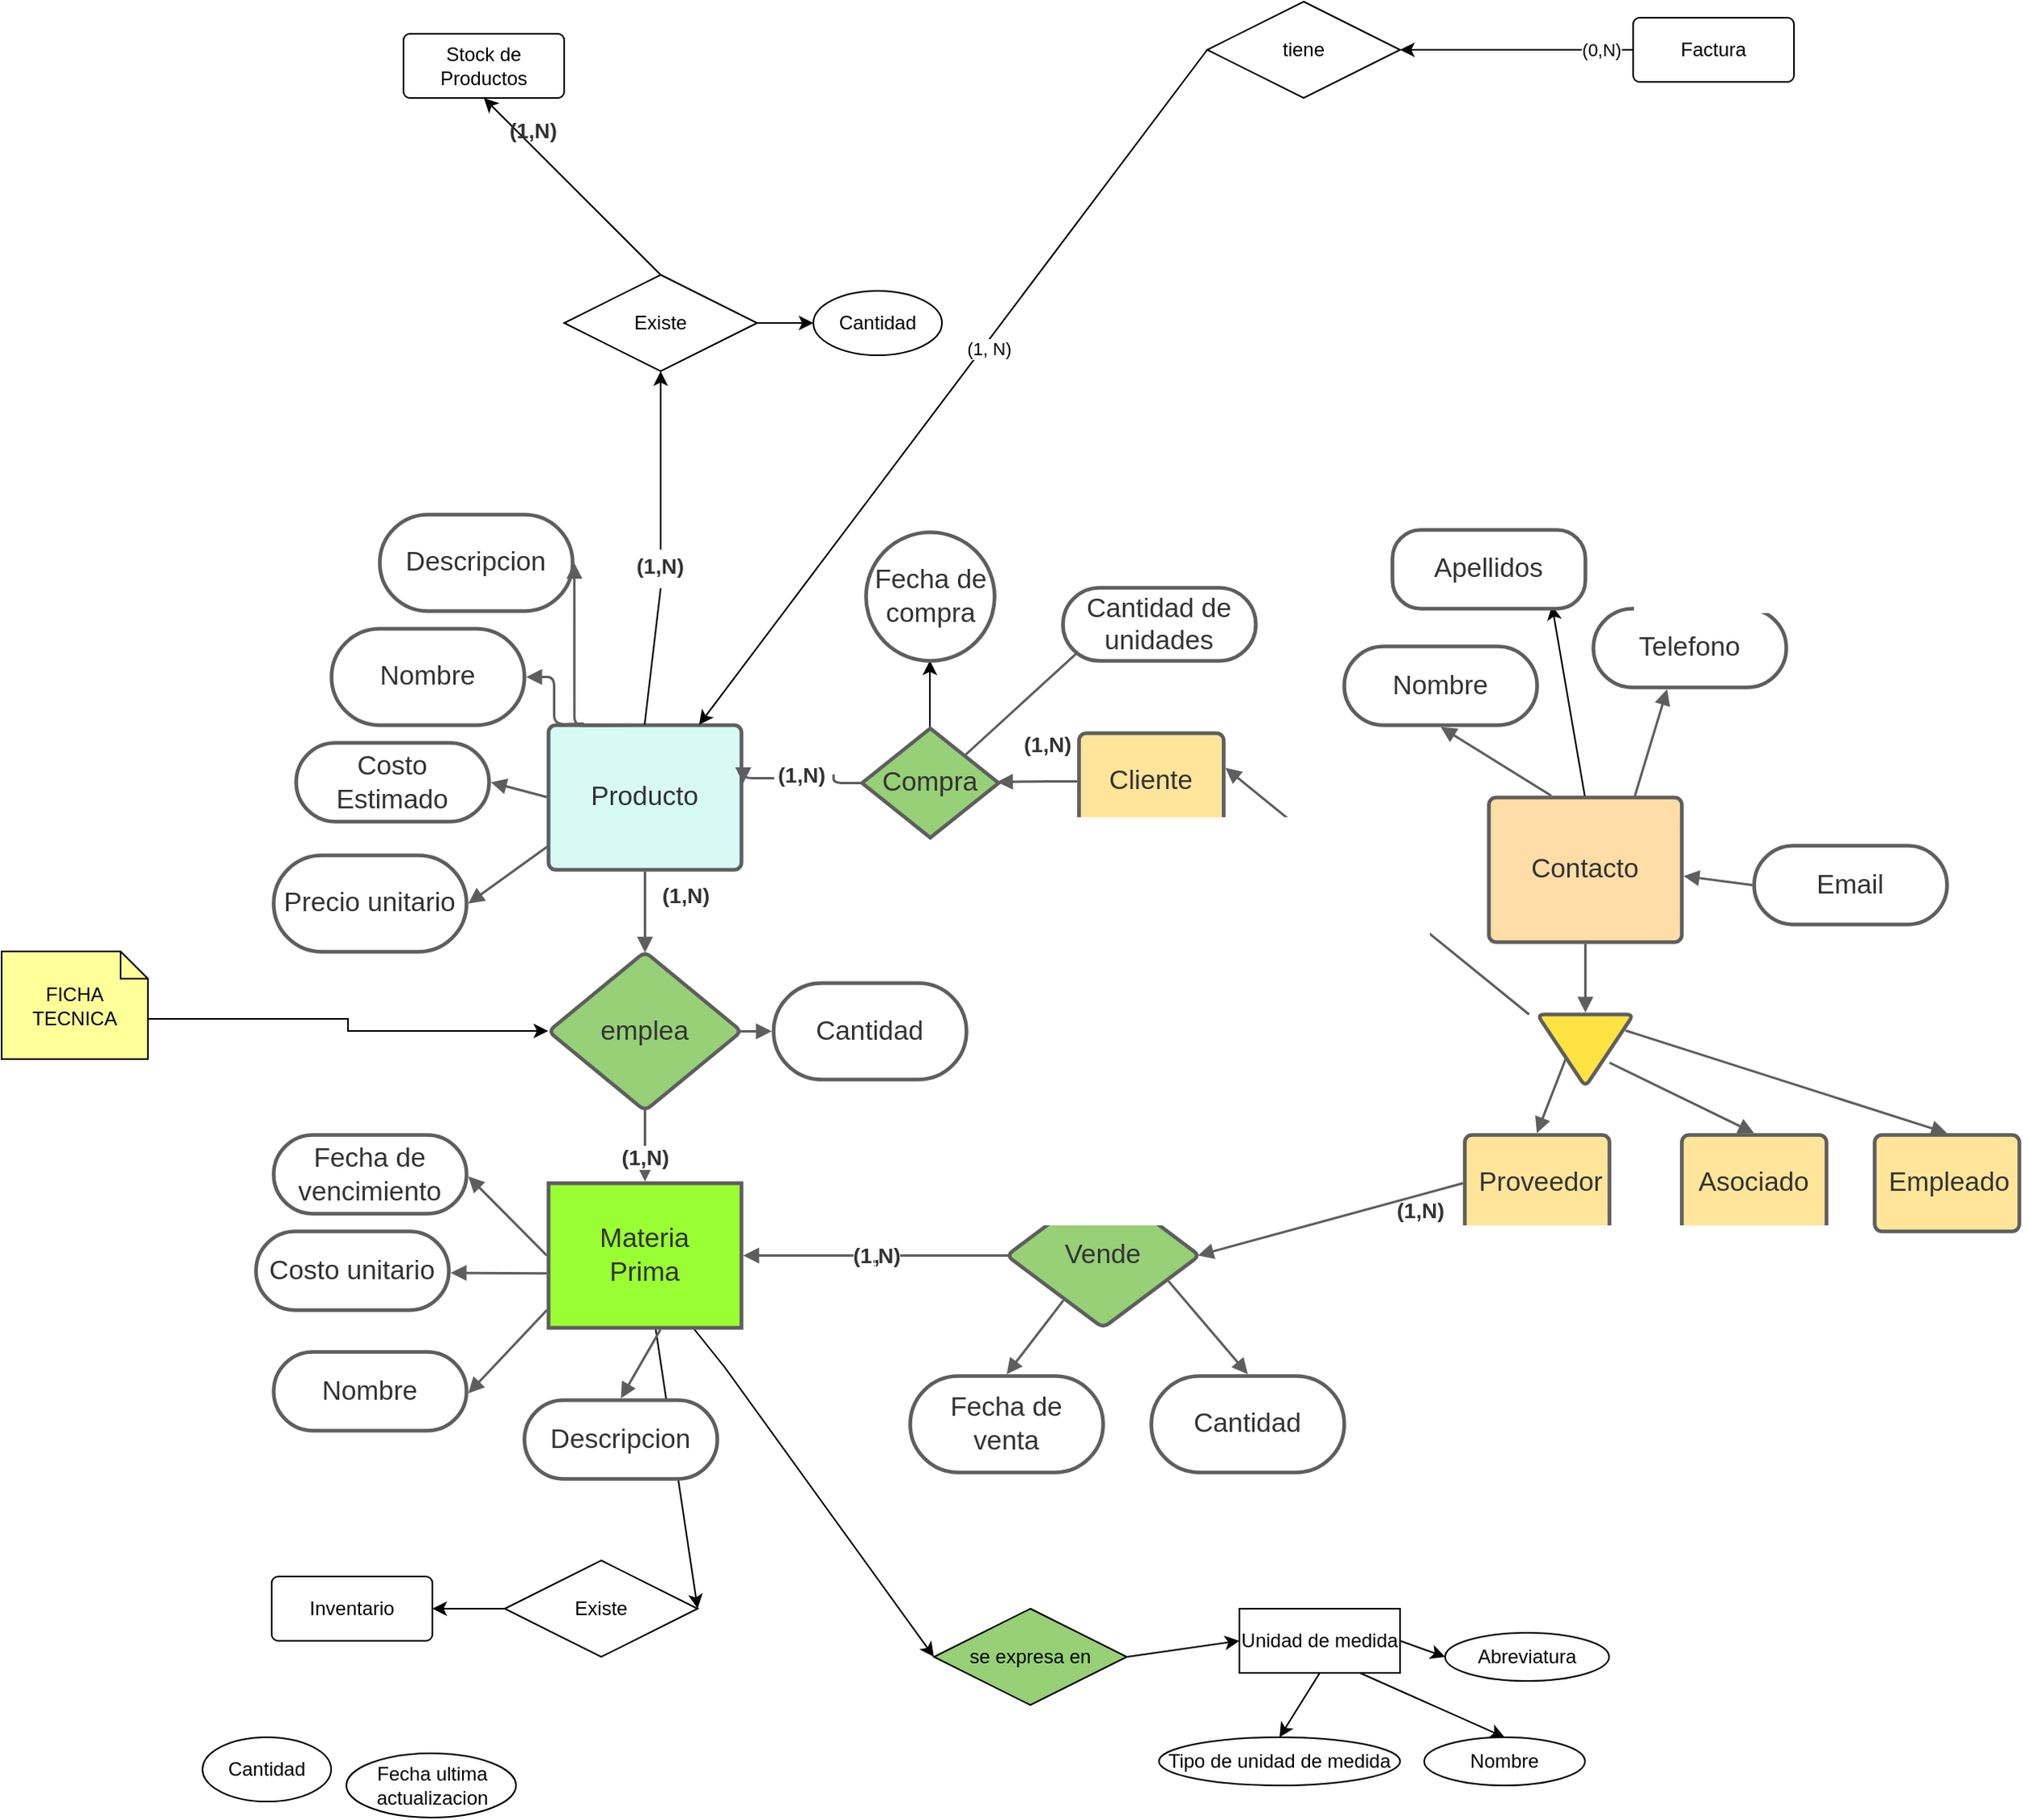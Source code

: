 <mxfile version="21.0.2" type="github">
  <diagram id="R2lEEEUBdFMjLlhIrx00" name="Page-1">
    <mxGraphModel dx="2357" dy="1470" grid="1" gridSize="10" guides="1" tooltips="1" connect="1" arrows="1" fold="1" page="1" pageScale="1" pageWidth="1100" pageHeight="850" math="0" shadow="0" extFonts="Permanent Marker^https://fonts.googleapis.com/css?family=Permanent+Marker">
      <root>
        <mxCell id="0" />
        <mxCell id="1" parent="0" />
        <mxCell id="VJYQ7l6bIlp6_AClW4kz-94" style="rounded=0;orthogonalLoop=1;jettySize=auto;html=1;exitX=0.5;exitY=0;exitDx=0;exitDy=0;entryX=0.5;entryY=1;entryDx=0;entryDy=0;startArrow=none;" edge="1" parent="1" source="VJYQ7l6bIlp6_AClW4kz-99" target="VJYQ7l6bIlp6_AClW4kz-91">
          <mxGeometry relative="1" as="geometry" />
        </mxCell>
        <mxCell id="VJYQ7l6bIlp6_AClW4kz-1" value="Producto" style="html=1;overflow=block;blockSpacing=1;whiteSpace=wrap;fontSize=16.7;fontColor=#333333;align=center;spacing=9;strokeColor=#5e5e5e;strokeOpacity=100;fillOpacity=100;rounded=1;absoluteArcSize=1;arcSize=9;fillColor=#d7faf5;strokeWidth=2.3;lucidId=KLwDtOnSgAX6;" vertex="1" parent="1">
          <mxGeometry x="240" y="150" width="120" height="90" as="geometry" />
        </mxCell>
        <mxCell id="VJYQ7l6bIlp6_AClW4kz-109" style="rounded=0;orthogonalLoop=1;jettySize=auto;html=1;entryX=1;entryY=0.5;entryDx=0;entryDy=0;" edge="1" parent="1" source="VJYQ7l6bIlp6_AClW4kz-2" target="VJYQ7l6bIlp6_AClW4kz-107">
          <mxGeometry relative="1" as="geometry" />
        </mxCell>
        <mxCell id="VJYQ7l6bIlp6_AClW4kz-116" style="rounded=0;orthogonalLoop=1;jettySize=auto;html=1;exitX=0.75;exitY=1;exitDx=0;exitDy=0;entryX=0;entryY=0.5;entryDx=0;entryDy=0;" edge="1" parent="1" source="VJYQ7l6bIlp6_AClW4kz-2" target="VJYQ7l6bIlp6_AClW4kz-114">
          <mxGeometry relative="1" as="geometry">
            <Array as="points">
              <mxPoint x="350" y="550" />
            </Array>
          </mxGeometry>
        </mxCell>
        <mxCell id="VJYQ7l6bIlp6_AClW4kz-2" value="Materia Prima" style="html=1;overflow=block;blockSpacing=1;whiteSpace=wrap;fontSize=16.7;fontColor=#333333;align=center;spacing=9;strokeColor=#5e5e5e;strokeOpacity=100;fillOpacity=100;rounded=1;absoluteArcSize=1;arcSize=0;fillColor=#99FF33;strokeWidth=2.3;lucidId=VLwDg9uvOJUn;" vertex="1" parent="1">
          <mxGeometry x="240" y="435" width="120" height="90" as="geometry" />
        </mxCell>
        <mxCell id="VJYQ7l6bIlp6_AClW4kz-3" value="" style="group;dropTarget=0;pointerEvents=0;" vertex="1" parent="1">
          <mxGeometry x="105" y="90" width="157.327" height="60" as="geometry" />
        </mxCell>
        <mxCell id="VJYQ7l6bIlp6_AClW4kz-4" value="Nombre" style="html=1;overflow=block;blockSpacing=1;whiteSpace=wrap;rounded=1;arcSize=50;fontSize=16.7;fontColor=#333333;align=center;spacing=3.8;strokeColor=#5e5e5e;strokeOpacity=100;strokeWidth=2.3;lucidId=KMwDKUQGvcqA;" vertex="1" parent="VJYQ7l6bIlp6_AClW4kz-3">
          <mxGeometry width="120" height="60" as="geometry" />
        </mxCell>
        <mxCell id="VJYQ7l6bIlp6_AClW4kz-5" value="" style="html=1;jettySize=18;whiteSpace=wrap;fontSize=13;strokeColor=#5E5E5E;strokeWidth=1.5;rounded=1;arcSize=12;edgeStyle=orthogonalEdgeStyle;startArrow=none;endArrow=block;endFill=1;entryX=1.009;entryY=0.5;entryPerimeter=0;lucidId=zMwDSZ9vwzby;" edge="1" parent="VJYQ7l6bIlp6_AClW4kz-3" target="VJYQ7l6bIlp6_AClW4kz-4">
          <mxGeometry width="100" height="100" relative="1" as="geometry">
            <Array as="points" />
            <mxPoint x="157" y="59" as="sourcePoint" />
          </mxGeometry>
        </mxCell>
        <mxCell id="VJYQ7l6bIlp6_AClW4kz-6" value="" style="group;dropTarget=0;pointerEvents=0;" vertex="1" parent="1">
          <mxGeometry x="83" y="161" width="157" height="49" as="geometry" />
        </mxCell>
        <mxCell id="VJYQ7l6bIlp6_AClW4kz-7" value="Costo Estimado" style="html=1;overflow=block;blockSpacing=1;whiteSpace=wrap;rounded=1;arcSize=50;fontSize=16.7;fontColor=#333333;align=center;spacing=3.8;strokeColor=#5e5e5e;strokeOpacity=100;strokeWidth=2.3;lucidId=3MwDRqDe907H;" vertex="1" parent="VJYQ7l6bIlp6_AClW4kz-6">
          <mxGeometry width="120" height="49" as="geometry" />
        </mxCell>
        <mxCell id="VJYQ7l6bIlp6_AClW4kz-8" value="" style="html=1;jettySize=18;whiteSpace=wrap;fontSize=13;strokeColor=#5E5E5E;strokeWidth=1.5;rounded=1;arcSize=12;startArrow=none;endArrow=block;endFill=1;entryX=1.009;entryY=0.5;entryPerimeter=0;lucidId=3MwDbb98QAOm;" edge="1" parent="VJYQ7l6bIlp6_AClW4kz-6" target="VJYQ7l6bIlp6_AClW4kz-7">
          <mxGeometry width="100" height="100" relative="1" as="geometry">
            <mxPoint x="157" y="34" as="sourcePoint" />
          </mxGeometry>
        </mxCell>
        <mxCell id="VJYQ7l6bIlp6_AClW4kz-9" value="" style="group;dropTarget=0;pointerEvents=0;" vertex="1" parent="1">
          <mxGeometry x="69" y="225" width="171" height="66" as="geometry" />
        </mxCell>
        <mxCell id="VJYQ7l6bIlp6_AClW4kz-10" value="Precio unitario" style="html=1;overflow=block;blockSpacing=1;whiteSpace=wrap;rounded=1;arcSize=50;fontSize=16.7;fontColor=#333333;align=center;spacing=3.8;strokeColor=#5e5e5e;strokeOpacity=100;strokeWidth=2.3;lucidId=eOwD7g_6funw;" vertex="1" parent="VJYQ7l6bIlp6_AClW4kz-9">
          <mxGeometry y="6" width="120" height="60" as="geometry" />
        </mxCell>
        <mxCell id="VJYQ7l6bIlp6_AClW4kz-11" value="" style="html=1;jettySize=18;whiteSpace=wrap;fontSize=13;strokeColor=#5E5E5E;strokeWidth=1.5;rounded=1;arcSize=12;startArrow=none;endArrow=block;endFill=1;entryX=1.009;entryY=0.5;entryPerimeter=0;lucidId=eOwDshfW9BS5;" edge="1" parent="VJYQ7l6bIlp6_AClW4kz-9" target="VJYQ7l6bIlp6_AClW4kz-10">
          <mxGeometry width="100" height="100" relative="1" as="geometry">
            <mxPoint x="171" as="sourcePoint" />
          </mxGeometry>
        </mxCell>
        <mxCell id="VJYQ7l6bIlp6_AClW4kz-12" value="" style="group;dropTarget=0;pointerEvents=0;rotation=90;" vertex="1" parent="1">
          <mxGeometry x="135" y="19" width="165" height="131" as="geometry" />
        </mxCell>
        <mxCell id="VJYQ7l6bIlp6_AClW4kz-13" value="Descripcion" style="html=1;overflow=block;blockSpacing=1;whiteSpace=wrap;rounded=1;arcSize=50;fontSize=16.7;fontColor=#333333;align=center;spacing=3.8;strokeColor=#5e5e5e;strokeOpacity=100;strokeWidth=2.3;lucidId=yOwDxDuyWgWy;" vertex="1" parent="VJYQ7l6bIlp6_AClW4kz-12">
          <mxGeometry width="120" height="60" as="geometry" />
        </mxCell>
        <mxCell id="VJYQ7l6bIlp6_AClW4kz-14" value="" style="html=1;jettySize=18;whiteSpace=wrap;fontSize=13;strokeColor=#5E5E5E;strokeWidth=1.5;rounded=1;arcSize=12;edgeStyle=orthogonalEdgeStyle;startArrow=none;endArrow=block;endFill=1;entryX=1.009;entryY=0.5;entryPerimeter=0;lucidId=yOwDYV_T9EpC;" edge="1" parent="VJYQ7l6bIlp6_AClW4kz-12" target="VJYQ7l6bIlp6_AClW4kz-13">
          <mxGeometry width="100" height="100" relative="1" as="geometry">
            <Array as="points" />
            <mxPoint x="165" y="131" as="sourcePoint" />
          </mxGeometry>
        </mxCell>
        <mxCell id="VJYQ7l6bIlp6_AClW4kz-15" value="emplea" style="html=1;overflow=block;blockSpacing=1;whiteSpace=wrap;rhombus;fontSize=16.7;fontColor=#333333;align=center;spacing=3.8;strokeColor=#5e5e5e;strokeOpacity=100;rounded=1;absoluteArcSize=1;arcSize=9;strokeWidth=2.3;lucidId=LRwDPxYebj_C;fillColor=#97D077;" vertex="1" parent="1">
          <mxGeometry x="240" y="291" width="120" height="99" as="geometry" />
        </mxCell>
        <mxCell id="VJYQ7l6bIlp6_AClW4kz-16" value="" style="html=1;jettySize=18;whiteSpace=wrap;fontSize=13.3;fontColor=#333333;fontStyle=1;align=center;strokeColor=#5E5E5E;strokeWidth=1.5;rounded=1;arcSize=12;edgeStyle=orthogonalEdgeStyle;startArrow=none;endArrow=block;endFill=1;exitX=0.5;exitY=0.995;exitPerimeter=0;entryX=0.5;entryY=-0.012;entryPerimeter=0;lucidId=dSwDASUjyrIz;" edge="1" parent="1" source="VJYQ7l6bIlp6_AClW4kz-15" target="VJYQ7l6bIlp6_AClW4kz-2">
          <mxGeometry width="100" height="100" relative="1" as="geometry">
            <Array as="points" />
          </mxGeometry>
        </mxCell>
        <mxCell id="VJYQ7l6bIlp6_AClW4kz-17" value="(1,N)" style="text;html=1;resizable=0;labelBackgroundColor=default;align=center;verticalAlign=middle;fontStyle=1;fontColor=#333333;fontSize=13.3;" vertex="1" parent="VJYQ7l6bIlp6_AClW4kz-16">
          <mxGeometry x="0.298" relative="1" as="geometry">
            <mxPoint as="offset" />
          </mxGeometry>
        </mxCell>
        <mxCell id="VJYQ7l6bIlp6_AClW4kz-18" value="Fecha de vencimiento" style="html=1;overflow=block;blockSpacing=1;whiteSpace=wrap;rounded=1;arcSize=50;fontSize=16.7;fontColor=#333333;align=center;spacing=3.8;strokeColor=#5e5e5e;strokeOpacity=100;strokeWidth=2.3;lucidId=dUwDSapdoweZ;" vertex="1" parent="1">
          <mxGeometry x="69" y="405" width="120" height="49" as="geometry" />
        </mxCell>
        <mxCell id="VJYQ7l6bIlp6_AClW4kz-19" value="" style="html=1;jettySize=18;whiteSpace=wrap;fontSize=13;strokeColor=#5E5E5E;strokeWidth=1.5;rounded=1;arcSize=12;startArrow=none;endArrow=block;endFill=1;exitX=-0.009;exitY=0.5;exitPerimeter=0;entryX=1.009;entryY=0.526;entryPerimeter=0;lucidId=XUwDsqX9~37r;" edge="1" parent="1" source="VJYQ7l6bIlp6_AClW4kz-2" target="VJYQ7l6bIlp6_AClW4kz-18">
          <mxGeometry width="100" height="100" relative="1" as="geometry" />
        </mxCell>
        <mxCell id="VJYQ7l6bIlp6_AClW4kz-20" value="Costo unitario" style="html=1;overflow=block;blockSpacing=1;whiteSpace=wrap;rounded=1;arcSize=50;fontSize=16.7;fontColor=#333333;align=center;spacing=3.8;strokeColor=#5e5e5e;strokeOpacity=100;strokeWidth=2.3;lucidId=KVwDhl1-nUob;" vertex="1" parent="1">
          <mxGeometry x="58" y="465" width="120" height="49" as="geometry" />
        </mxCell>
        <mxCell id="VJYQ7l6bIlp6_AClW4kz-21" value="" style="html=1;jettySize=18;whiteSpace=wrap;fontSize=13;strokeColor=#5E5E5E;strokeWidth=1.5;rounded=1;arcSize=12;startArrow=none;endArrow=block;endFill=1;exitX=-0.009;exitY=0.623;exitPerimeter=0;entryX=1.009;entryY=0.526;entryPerimeter=0;lucidId=KVwD.QYi-.-v;" edge="1" parent="1" source="VJYQ7l6bIlp6_AClW4kz-2" target="VJYQ7l6bIlp6_AClW4kz-20">
          <mxGeometry width="100" height="100" relative="1" as="geometry" />
        </mxCell>
        <mxCell id="VJYQ7l6bIlp6_AClW4kz-22" value="Nombre" style="html=1;overflow=block;blockSpacing=1;whiteSpace=wrap;rounded=1;arcSize=50;fontSize=16.7;fontColor=#333333;align=center;spacing=3.8;strokeColor=#5e5e5e;strokeOpacity=100;strokeWidth=2.3;lucidId=jWwDjslbQFqS;" vertex="1" parent="1">
          <mxGeometry x="69" y="540" width="120" height="49" as="geometry" />
        </mxCell>
        <mxCell id="VJYQ7l6bIlp6_AClW4kz-23" value="" style="html=1;jettySize=18;whiteSpace=wrap;fontSize=13;strokeColor=#5E5E5E;strokeWidth=1.5;rounded=1;arcSize=12;startArrow=none;endArrow=block;endFill=1;exitX=-0.009;exitY=0.878;exitPerimeter=0;entryX=1.009;entryY=0.526;entryPerimeter=0;lucidId=jWwDZvmDQJif;" edge="1" parent="1" source="VJYQ7l6bIlp6_AClW4kz-2" target="VJYQ7l6bIlp6_AClW4kz-22">
          <mxGeometry width="100" height="100" relative="1" as="geometry" />
        </mxCell>
        <mxCell id="VJYQ7l6bIlp6_AClW4kz-24" value="" style="html=1;jettySize=18;whiteSpace=wrap;fontSize=13;strokeColor=#5E5E5E;strokeWidth=1.5;rounded=1;arcSize=12;edgeStyle=orthogonalEdgeStyle;startArrow=none;endArrow=block;endFill=1;exitX=0.992;exitY=0.5;exitPerimeter=0;entryX=-0.009;entryY=0.5;entryPerimeter=0;lucidId=YWwDB2~~Vs6w;" edge="1" parent="1" source="VJYQ7l6bIlp6_AClW4kz-15" target="VJYQ7l6bIlp6_AClW4kz-25">
          <mxGeometry width="100" height="100" relative="1" as="geometry">
            <Array as="points" />
          </mxGeometry>
        </mxCell>
        <mxCell id="VJYQ7l6bIlp6_AClW4kz-25" value="Cantidad" style="html=1;overflow=block;blockSpacing=1;whiteSpace=wrap;rounded=1;arcSize=50;fontSize=16.7;fontColor=#333333;align=center;spacing=3.8;strokeColor=#5e5e5e;strokeOpacity=100;strokeWidth=2.3;lucidId=2WwDnE8kvWk5;" vertex="1" parent="1">
          <mxGeometry x="380" y="310.5" width="120" height="60" as="geometry" />
        </mxCell>
        <mxCell id="VJYQ7l6bIlp6_AClW4kz-26" value="Descripcion" style="html=1;overflow=block;blockSpacing=1;whiteSpace=wrap;rounded=1;arcSize=50;fontSize=16.7;fontColor=#333333;align=center;spacing=3.8;strokeColor=#5e5e5e;strokeOpacity=100;strokeWidth=2.3;lucidId=oYwD0MjOj~cm;" vertex="1" parent="1">
          <mxGeometry x="225" y="570" width="120" height="49" as="geometry" />
        </mxCell>
        <mxCell id="VJYQ7l6bIlp6_AClW4kz-27" value="" style="html=1;jettySize=18;whiteSpace=wrap;fontSize=13;strokeColor=#5E5E5E;strokeWidth=1.5;rounded=1;arcSize=12;startArrow=none;endArrow=block;endFill=1;exitX=0.58;exitY=1.012;exitPerimeter=0;entryX=0.5;entryY=-0.023;entryPerimeter=0;lucidId=KYwDRt~N3c-D;" edge="1" parent="1" source="VJYQ7l6bIlp6_AClW4kz-2" target="VJYQ7l6bIlp6_AClW4kz-26">
          <mxGeometry width="100" height="100" relative="1" as="geometry" />
        </mxCell>
        <mxCell id="VJYQ7l6bIlp6_AClW4kz-86" style="rounded=0;orthogonalLoop=1;jettySize=auto;html=1;exitX=0.5;exitY=0;exitDx=0;exitDy=0;entryX=0.829;entryY=0.964;entryDx=0;entryDy=0;entryPerimeter=0;" edge="1" parent="1" source="VJYQ7l6bIlp6_AClW4kz-28" target="VJYQ7l6bIlp6_AClW4kz-83">
          <mxGeometry relative="1" as="geometry" />
        </mxCell>
        <mxCell id="VJYQ7l6bIlp6_AClW4kz-28" value="Contacto" style="html=1;overflow=block;blockSpacing=1;whiteSpace=wrap;fontSize=16.7;fontColor=#333333;align=center;spacing=9;strokeColor=#5e5e5e;strokeOpacity=100;fillOpacity=100;rounded=1;absoluteArcSize=1;arcSize=9;fillColor=#ffdda6;strokeWidth=2.3;lucidId=eZwD1Fcqy7hW;" vertex="1" parent="1">
          <mxGeometry x="825" y="195" width="120" height="90" as="geometry" />
        </mxCell>
        <mxCell id="VJYQ7l6bIlp6_AClW4kz-29" value="Nombre" style="html=1;overflow=block;blockSpacing=1;whiteSpace=wrap;rounded=1;arcSize=50;fontSize=16.7;fontColor=#333333;align=center;spacing=3.8;strokeColor=#5e5e5e;strokeOpacity=100;strokeWidth=2.3;lucidId=pZwDj3m7MNjj;" vertex="1" parent="1">
          <mxGeometry x="735" y="101" width="120" height="49" as="geometry" />
        </mxCell>
        <mxCell id="VJYQ7l6bIlp6_AClW4kz-30" value="" style="html=1;jettySize=18;whiteSpace=wrap;fontSize=13;strokeColor=#5E5E5E;strokeWidth=1.5;rounded=1;arcSize=12;startArrow=none;endArrow=block;endFill=1;exitX=0.323;exitY=-0.012;exitPerimeter=0;entryX=0.5;entryY=1.023;entryPerimeter=0;lucidId=.ZwDZSIjfwdw;" edge="1" parent="1" source="VJYQ7l6bIlp6_AClW4kz-28" target="VJYQ7l6bIlp6_AClW4kz-29">
          <mxGeometry width="100" height="100" relative="1" as="geometry" />
        </mxCell>
        <mxCell id="VJYQ7l6bIlp6_AClW4kz-31" value="Telefono" style="html=1;overflow=block;blockSpacing=1;whiteSpace=wrap;rounded=1;arcSize=50;fontSize=16.7;fontColor=#333333;align=center;spacing=3.8;strokeColor=#5e5e5e;strokeOpacity=100;strokeWidth=2.3;lucidId=a0wDghc.4jdM;" vertex="1" parent="1">
          <mxGeometry x="890" y="77.5" width="120" height="49" as="geometry" />
        </mxCell>
        <mxCell id="VJYQ7l6bIlp6_AClW4kz-32" value="" style="html=1;jettySize=18;whiteSpace=wrap;fontSize=13;strokeColor=#5E5E5E;strokeWidth=1.5;rounded=1;arcSize=12;startArrow=none;endArrow=block;endFill=1;exitX=0.757;exitY=-0.012;exitPerimeter=0;entryX=0.382;entryY=1.023;entryPerimeter=0;lucidId=L0wD3GQRsdk6;" edge="1" parent="1" source="VJYQ7l6bIlp6_AClW4kz-28" target="VJYQ7l6bIlp6_AClW4kz-31">
          <mxGeometry width="100" height="100" relative="1" as="geometry" />
        </mxCell>
        <mxCell id="VJYQ7l6bIlp6_AClW4kz-35" value="Email" style="html=1;overflow=block;blockSpacing=1;whiteSpace=wrap;rounded=1;arcSize=50;fontSize=16.7;fontColor=#333333;align=center;spacing=3.8;strokeColor=#5e5e5e;strokeOpacity=100;strokeWidth=2.3;lucidId=41wDxBdWbaV1;" vertex="1" parent="1">
          <mxGeometry x="990" y="225" width="120" height="49" as="geometry" />
        </mxCell>
        <mxCell id="VJYQ7l6bIlp6_AClW4kz-36" value="" style="html=1;jettySize=18;whiteSpace=wrap;fontSize=13;strokeColor=#5E5E5E;strokeWidth=1.5;rounded=1;arcSize=12;startArrow=none;endArrow=block;endFill=1;exitX=-0.009;exitY=0.5;exitPerimeter=0;entryX=1.009;entryY=0.543;entryPerimeter=0;lucidId=a2wDEu.5lSuR;" edge="1" parent="1" source="VJYQ7l6bIlp6_AClW4kz-35" target="VJYQ7l6bIlp6_AClW4kz-28">
          <mxGeometry width="100" height="100" relative="1" as="geometry" />
        </mxCell>
        <mxCell id="VJYQ7l6bIlp6_AClW4kz-37" value="" style="html=1;overflow=block;blockSpacing=1;whiteSpace=wrap;triangle;direction=south;anchorPointDirection=0;fontSize=13;align=center;spacing=3.8;strokeColor=#5e5e5e;strokeOpacity=100;fillOpacity=100;rounded=1;absoluteArcSize=1;arcSize=9;fillColor=#ffe342;strokeWidth=2.3;lucidId=-4wDgK8_YJl.;" vertex="1" parent="1">
          <mxGeometry x="855" y="330" width="60" height="45" as="geometry" />
        </mxCell>
        <mxCell id="VJYQ7l6bIlp6_AClW4kz-38" value="" style="html=1;jettySize=18;whiteSpace=wrap;fontSize=13;strokeColor=#5E5E5E;strokeWidth=1.5;rounded=1;arcSize=12;edgeStyle=orthogonalEdgeStyle;startArrow=none;endArrow=block;endFill=1;exitX=0.5;exitY=1.012;exitPerimeter=0;entryX=0.5;entryY=-0.025;entryPerimeter=0;lucidId=.4wDA5Fv.73a;" edge="1" parent="1" source="VJYQ7l6bIlp6_AClW4kz-28" target="VJYQ7l6bIlp6_AClW4kz-37">
          <mxGeometry width="100" height="100" relative="1" as="geometry">
            <Array as="points" />
          </mxGeometry>
        </mxCell>
        <mxCell id="VJYQ7l6bIlp6_AClW4kz-39" value="Cliente" style="html=1;overflow=block;blockSpacing=1;whiteSpace=wrap;fontSize=16.7;fontColor=#333333;align=center;spacing=9;strokeColor=#5e5e5e;strokeOpacity=100;fillOpacity=100;rounded=1;absoluteArcSize=1;arcSize=9;fillColor=#FFE599;strokeWidth=2.3;lucidId=X6wDP2cIy8_l;" vertex="1" parent="1">
          <mxGeometry x="570" y="155" width="90" height="60" as="geometry" />
        </mxCell>
        <mxCell id="VJYQ7l6bIlp6_AClW4kz-40" value="Proveedor" style="html=1;overflow=block;blockSpacing=1;whiteSpace=wrap;fontSize=16.7;fontColor=#333333;align=center;spacing=9;strokeColor=#5e5e5e;strokeOpacity=100;rounded=1;absoluteArcSize=1;arcSize=9;strokeWidth=2.3;lucidId=46wDMwOgN1Sg;fillColor=#FFE599;" vertex="1" parent="1">
          <mxGeometry x="810" y="405" width="90" height="60" as="geometry" />
        </mxCell>
        <mxCell id="VJYQ7l6bIlp6_AClW4kz-41" value="Asociado" style="html=1;overflow=block;blockSpacing=1;whiteSpace=wrap;fontSize=16.7;fontColor=#333333;align=center;spacing=9;strokeColor=#5e5e5e;strokeOpacity=100;rounded=1;absoluteArcSize=1;arcSize=9;strokeWidth=2.3;lucidId=r7wDH2lOjfIs;fillColor=#FFE599;" vertex="1" parent="1">
          <mxGeometry x="945" y="405" width="90" height="60" as="geometry" />
        </mxCell>
        <mxCell id="VJYQ7l6bIlp6_AClW4kz-42" value="Empleado" style="html=1;overflow=block;blockSpacing=1;whiteSpace=wrap;fontSize=16.7;fontColor=#333333;align=center;spacing=9;strokeColor=#5e5e5e;strokeOpacity=100;rounded=1;absoluteArcSize=1;arcSize=9;strokeWidth=2.3;lucidId=z7wDB6e5gY5A;fillColor=#FFE599;" vertex="1" parent="1">
          <mxGeometry x="1065" y="405" width="90" height="60" as="geometry" />
        </mxCell>
        <mxCell id="VJYQ7l6bIlp6_AClW4kz-43" value="" style="html=1;jettySize=18;whiteSpace=wrap;fontSize=13;strokeColor=#5E5E5E;strokeWidth=1.5;rounded=1;arcSize=12;startArrow=none;endArrow=block;endFill=1;entryX=1.012;entryY=0.359;entryPerimeter=0;lucidId=e9wDAKWOu7Hu;" edge="1" parent="1" target="VJYQ7l6bIlp6_AClW4kz-39">
          <mxGeometry width="100" height="100" relative="1" as="geometry">
            <mxPoint x="850" y="330" as="sourcePoint" />
          </mxGeometry>
        </mxCell>
        <mxCell id="VJYQ7l6bIlp6_AClW4kz-44" value="" style="html=1;jettySize=18;whiteSpace=wrap;fontSize=13;strokeColor=#5E5E5E;strokeWidth=1.5;rounded=1;arcSize=12;startArrow=none;endArrow=block;endFill=1;exitX=0;exitY=0.75;entryX=0.498;entryY=-0.019;entryPerimeter=0;lucidId=l9wDeyFA3Xje;exitDx=0;exitDy=0;" edge="1" parent="1" source="VJYQ7l6bIlp6_AClW4kz-37" target="VJYQ7l6bIlp6_AClW4kz-40">
          <mxGeometry width="100" height="100" relative="1" as="geometry" />
        </mxCell>
        <mxCell id="VJYQ7l6bIlp6_AClW4kz-45" value="" style="html=1;jettySize=18;whiteSpace=wrap;fontSize=13;strokeColor=#5E5E5E;strokeWidth=1.5;rounded=1;arcSize=12;startArrow=none;endArrow=block;endFill=1;entryX=0.5;entryY=-0.019;entryPerimeter=0;lucidId=n9wDZk8qfJaS;" edge="1" parent="1" target="VJYQ7l6bIlp6_AClW4kz-41">
          <mxGeometry width="100" height="100" relative="1" as="geometry">
            <mxPoint x="900" y="360" as="sourcePoint" />
          </mxGeometry>
        </mxCell>
        <mxCell id="VJYQ7l6bIlp6_AClW4kz-46" value="" style="html=1;jettySize=18;whiteSpace=wrap;fontSize=13;strokeColor=#5E5E5E;strokeWidth=1.5;rounded=1;arcSize=12;startArrow=none;endArrow=block;endFill=1;entryX=0.5;entryY=-0.019;entryPerimeter=0;lucidId=u9wDTgDmRxnB;" edge="1" parent="1" target="VJYQ7l6bIlp6_AClW4kz-42">
          <mxGeometry width="100" height="100" relative="1" as="geometry">
            <mxPoint x="910" y="340" as="sourcePoint" />
          </mxGeometry>
        </mxCell>
        <mxCell id="VJYQ7l6bIlp6_AClW4kz-47" value="Vende" style="html=1;overflow=block;blockSpacing=1;whiteSpace=wrap;rhombus;fontSize=16.7;fontColor=#333333;align=center;spacing=3.8;strokeColor=#5e5e5e;strokeOpacity=100;rounded=1;absoluteArcSize=1;arcSize=9;strokeWidth=2.3;lucidId=Z9wD6db6XT-e;fillColor=#97D077;" vertex="1" parent="1">
          <mxGeometry x="525" y="435" width="120" height="90" as="geometry" />
        </mxCell>
        <mxCell id="VJYQ7l6bIlp6_AClW4kz-48" value="" style="html=1;jettySize=18;whiteSpace=wrap;fontSize=13.3;fontColor=#333333;fontStyle=1;align=center;strokeColor=#5E5E5E;strokeWidth=1.5;rounded=1;arcSize=12;edgeStyle=orthogonalEdgeStyle;startArrow=none;endArrow=block;endFill=1;exitX=0.009;exitY=0.5;exitPerimeter=0;entryX=1.009;entryY=0.5;entryPerimeter=0;lucidId=49wDglsHPZT7;" edge="1" parent="1" source="VJYQ7l6bIlp6_AClW4kz-47" target="VJYQ7l6bIlp6_AClW4kz-2">
          <mxGeometry width="100" height="100" relative="1" as="geometry">
            <Array as="points" />
          </mxGeometry>
        </mxCell>
        <mxCell id="VJYQ7l6bIlp6_AClW4kz-49" value="(1,N)" style="text;html=1;resizable=0;labelBackgroundColor=default;align=center;verticalAlign=middle;fontStyle=1;fontColor=#333333;fontSize=13.3;" vertex="1" parent="VJYQ7l6bIlp6_AClW4kz-48">
          <mxGeometry relative="1" as="geometry" />
        </mxCell>
        <mxCell id="VJYQ7l6bIlp6_AClW4kz-50" value="," style="text;html=1;resizable=0;labelBackgroundColor=default;align=center;verticalAlign=middle;fontStyle=1;fontColor=#333333;fontSize=13.3;" vertex="1" parent="VJYQ7l6bIlp6_AClW4kz-48">
          <mxGeometry relative="1" as="geometry" />
        </mxCell>
        <mxCell id="VJYQ7l6bIlp6_AClW4kz-51" value="" style="html=1;jettySize=18;whiteSpace=wrap;fontSize=13;strokeColor=#5E5E5E;strokeWidth=1.5;rounded=1;arcSize=12;edgeStyle=orthogonalEdgeStyle;startArrow=none;endArrow=block;endFill=1;exitX=0.5;exitY=1.012;exitPerimeter=0;entryX=0.5;entryY=0.005;entryPerimeter=0;lucidId=A.wD2NauIzFx;" edge="1" parent="1" source="VJYQ7l6bIlp6_AClW4kz-1" target="VJYQ7l6bIlp6_AClW4kz-15">
          <mxGeometry width="100" height="100" relative="1" as="geometry">
            <Array as="points" />
          </mxGeometry>
        </mxCell>
        <mxCell id="VJYQ7l6bIlp6_AClW4kz-52" value="(1,N)" style="html=1;overflow=block;blockSpacing=1;whiteSpace=wrap;fontSize=13.3;fontColor=#333333;fontStyle=1;align=left;spacing=3.8;verticalAlign=top;strokeColor=none;fillOpacity=0;fillColor=#ffffff;strokeWidth=0;lucidId=I.wDp1HqtgW4;" vertex="1" parent="1">
          <mxGeometry x="308" y="246" width="37" height="24" as="geometry" />
        </mxCell>
        <mxCell id="VJYQ7l6bIlp6_AClW4kz-53" value="" style="html=1;jettySize=18;whiteSpace=wrap;fontSize=13;strokeColor=#5E5E5E;strokeWidth=1.5;rounded=1;arcSize=12;startArrow=none;endArrow=block;endFill=1;exitX=-0.012;exitY=0.5;exitPerimeter=0;entryX=0.991;entryY=0.5;entryPerimeter=0;lucidId=7.wDKIay4SFF;" edge="1" parent="1" source="VJYQ7l6bIlp6_AClW4kz-40" target="VJYQ7l6bIlp6_AClW4kz-47">
          <mxGeometry width="100" height="100" relative="1" as="geometry" />
        </mxCell>
        <mxCell id="VJYQ7l6bIlp6_AClW4kz-54" value="(1,N)" style="html=1;overflow=block;blockSpacing=1;whiteSpace=wrap;fontSize=13.3;fontColor=#333333;fontStyle=1;align=left;spacing=3.8;verticalAlign=top;strokeColor=none;fillOpacity=0;fillColor=#ffffff;strokeWidth=0;lucidId=9.wDdloBnpoR;" vertex="1" parent="1">
          <mxGeometry x="765" y="442" width="37" height="24" as="geometry" />
        </mxCell>
        <mxCell id="VJYQ7l6bIlp6_AClW4kz-55" value="" style="html=1;jettySize=18;whiteSpace=wrap;fontSize=13;strokeColor=#5E5E5E;strokeWidth=1.5;rounded=1;arcSize=12;startArrow=none;endArrow=block;endFill=1;exitX=0.294;exitY=0.81;exitPerimeter=0;entryX=0.5;entryY=-0.019;entryPerimeter=0;lucidId=Y~wDlDKpukau;" edge="1" parent="1" source="VJYQ7l6bIlp6_AClW4kz-47" target="VJYQ7l6bIlp6_AClW4kz-56">
          <mxGeometry width="100" height="100" relative="1" as="geometry" />
        </mxCell>
        <mxCell id="VJYQ7l6bIlp6_AClW4kz-56" value="Fecha de venta" style="html=1;overflow=block;blockSpacing=1;whiteSpace=wrap;rounded=1;arcSize=50;fontSize=16.7;fontColor=#333333;align=center;spacing=3.8;strokeColor=#5e5e5e;strokeOpacity=100;strokeWidth=2.3;lucidId=Z~wD64hr6V6S;" vertex="1" parent="1">
          <mxGeometry x="465" y="555" width="120" height="60" as="geometry" />
        </mxCell>
        <mxCell id="VJYQ7l6bIlp6_AClW4kz-57" value="" style="html=1;jettySize=18;whiteSpace=wrap;fontSize=13;strokeColor=#5E5E5E;strokeWidth=1.5;rounded=1;arcSize=12;startArrow=none;endArrow=block;endFill=1;exitX=0.839;exitY=0.677;exitPerimeter=0;entryX=0.5;entryY=-0.019;entryPerimeter=0;lucidId=6~wDWbV-ZSQY;" edge="1" parent="1" source="VJYQ7l6bIlp6_AClW4kz-47" target="VJYQ7l6bIlp6_AClW4kz-58">
          <mxGeometry width="100" height="100" relative="1" as="geometry" />
        </mxCell>
        <mxCell id="VJYQ7l6bIlp6_AClW4kz-58" value="Cantidad" style="html=1;overflow=block;blockSpacing=1;whiteSpace=wrap;rounded=1;arcSize=50;fontSize=16.7;fontColor=#333333;align=center;spacing=3.8;strokeColor=#5e5e5e;strokeOpacity=100;strokeWidth=2.3;lucidId=7~wDcJ7R7rPY;" vertex="1" parent="1">
          <mxGeometry x="615" y="555" width="120" height="60" as="geometry" />
        </mxCell>
        <mxCell id="VJYQ7l6bIlp6_AClW4kz-65" value="" style="rounded=0;orthogonalLoop=1;jettySize=auto;html=1;" edge="1" parent="1" source="VJYQ7l6bIlp6_AClW4kz-59" target="VJYQ7l6bIlp6_AClW4kz-64">
          <mxGeometry relative="1" as="geometry" />
        </mxCell>
        <mxCell id="VJYQ7l6bIlp6_AClW4kz-59" value="Compra" style="html=1;overflow=block;blockSpacing=1;whiteSpace=wrap;rhombus;fontSize=16.7;fontColor=#333333;align=center;spacing=3.8;strokeColor=#5e5e5e;strokeOpacity=100;rounded=1;absoluteArcSize=1;arcSize=0;strokeWidth=2.3;lucidId=ibxDKhkdKzFG;fillColor=#97D077;" vertex="1" parent="1">
          <mxGeometry x="435" y="152" width="85" height="68" as="geometry" />
        </mxCell>
        <mxCell id="VJYQ7l6bIlp6_AClW4kz-60" value="" style="html=1;jettySize=18;whiteSpace=wrap;fontSize=13;strokeColor=#5E5E5E;strokeWidth=1.5;rounded=1;arcSize=12;edgeStyle=orthogonalEdgeStyle;startArrow=none;endArrow=block;endFill=1;exitX=-0.012;exitY=0.5;exitPerimeter=0;entryX=0.988;entryY=0.49;entryPerimeter=0;lucidId=qbxDazDvjvaw;" edge="1" parent="1" source="VJYQ7l6bIlp6_AClW4kz-39" target="VJYQ7l6bIlp6_AClW4kz-59">
          <mxGeometry width="100" height="100" relative="1" as="geometry">
            <Array as="points" />
          </mxGeometry>
        </mxCell>
        <mxCell id="VJYQ7l6bIlp6_AClW4kz-61" value="" style="html=1;jettySize=18;whiteSpace=wrap;fontSize=13;strokeColor=#5E5E5E;strokeWidth=1.5;rounded=1;arcSize=12;edgeStyle=orthogonalEdgeStyle;startArrow=none;endArrow=block;endFill=1;exitX=0.011;exitY=0.5;exitPerimeter=0;entryX=1.009;entryY=0.402;entryPerimeter=0;lucidId=ubxD18m5dmgy;" edge="1" parent="1" source="VJYQ7l6bIlp6_AClW4kz-62" target="VJYQ7l6bIlp6_AClW4kz-1">
          <mxGeometry width="100" height="100" relative="1" as="geometry">
            <Array as="points" />
          </mxGeometry>
        </mxCell>
        <mxCell id="VJYQ7l6bIlp6_AClW4kz-63" value="(1,N)" style="html=1;overflow=block;blockSpacing=1;whiteSpace=wrap;fontSize=13.3;fontColor=#333333;fontStyle=1;align=left;spacing=3.8;verticalAlign=top;strokeColor=none;fillOpacity=0;fillColor=#ffffff;strokeWidth=0;lucidId=tcxDzQjrKgB_;" vertex="1" parent="1">
          <mxGeometry x="533" y="152" width="37" height="24" as="geometry" />
        </mxCell>
        <mxCell id="VJYQ7l6bIlp6_AClW4kz-64" value="Fecha de compra" style="ellipse;whiteSpace=wrap;html=1;fontSize=16.7;fillColor=#FFFFFF;strokeColor=#5e5e5e;fontColor=#333333;spacing=3.8;rounded=1;arcSize=9;strokeWidth=2.3;" vertex="1" parent="1">
          <mxGeometry x="437.5" y="30" width="80" height="80" as="geometry" />
        </mxCell>
        <mxCell id="VJYQ7l6bIlp6_AClW4kz-67" value="" style="html=1;jettySize=18;whiteSpace=wrap;fontSize=13;strokeColor=#5E5E5E;strokeWidth=1.5;rounded=1;arcSize=12;startArrow=none;endArrow=block;endFill=1;entryX=0.417;entryY=0.063;entryPerimeter=0;lucidId=6~wDWbV-ZSQY;entryDx=0;entryDy=0;exitX=1;exitY=0;exitDx=0;exitDy=0;" edge="1" parent="1" target="VJYQ7l6bIlp6_AClW4kz-68" source="VJYQ7l6bIlp6_AClW4kz-59">
          <mxGeometry width="100" height="100" relative="1" as="geometry">
            <mxPoint x="490" y="170" as="sourcePoint" />
          </mxGeometry>
        </mxCell>
        <mxCell id="VJYQ7l6bIlp6_AClW4kz-68" value="&lt;div&gt;Cantidad de unidades&lt;/div&gt;&lt;div&gt;&lt;br&gt;&lt;/div&gt;" style="html=1;overflow=block;blockSpacing=1;whiteSpace=wrap;rounded=1;arcSize=50;fontSize=16.7;fontColor=#333333;align=center;spacing=3.8;strokeColor=#5e5e5e;strokeOpacity=100;strokeWidth=2.3;lucidId=7~wDcJ7R7rPY;" vertex="1" parent="1">
          <mxGeometry x="560" y="64.5" width="120" height="45.5" as="geometry" />
        </mxCell>
        <mxCell id="VJYQ7l6bIlp6_AClW4kz-76" value="" style="edgeStyle=orthogonalEdgeStyle;rounded=0;orthogonalLoop=1;jettySize=auto;html=1;" edge="1" parent="1" target="VJYQ7l6bIlp6_AClW4kz-73">
          <mxGeometry relative="1" as="geometry">
            <mxPoint x="1140" y="85" as="sourcePoint" />
          </mxGeometry>
        </mxCell>
        <mxCell id="VJYQ7l6bIlp6_AClW4kz-83" value="Apellidos" style="html=1;overflow=block;blockSpacing=1;whiteSpace=wrap;rounded=1;arcSize=36;fontSize=16.7;fontColor=#333333;align=center;spacing=3.8;strokeColor=#5e5e5e;strokeOpacity=100;strokeWidth=2.3;lucidId=pZwDj3m7MNjj;" vertex="1" parent="1">
          <mxGeometry x="765" y="28.5" width="120" height="49" as="geometry" />
        </mxCell>
        <mxCell id="VJYQ7l6bIlp6_AClW4kz-90" value="Stock de Productos" style="rounded=1;arcSize=10;whiteSpace=wrap;html=1;align=center;" vertex="1" parent="1">
          <mxGeometry x="150" y="-280" width="100" height="40" as="geometry" />
        </mxCell>
        <mxCell id="VJYQ7l6bIlp6_AClW4kz-95" style="rounded=0;orthogonalLoop=1;jettySize=auto;html=1;exitX=0.5;exitY=0;exitDx=0;exitDy=0;entryX=0.5;entryY=1;entryDx=0;entryDy=0;" edge="1" parent="1" source="VJYQ7l6bIlp6_AClW4kz-91" target="VJYQ7l6bIlp6_AClW4kz-90">
          <mxGeometry relative="1" as="geometry" />
        </mxCell>
        <mxCell id="VJYQ7l6bIlp6_AClW4kz-101" value="" style="rounded=0;orthogonalLoop=1;jettySize=auto;html=1;" edge="1" parent="1" source="VJYQ7l6bIlp6_AClW4kz-91" target="VJYQ7l6bIlp6_AClW4kz-100">
          <mxGeometry relative="1" as="geometry" />
        </mxCell>
        <mxCell id="VJYQ7l6bIlp6_AClW4kz-91" value="Existe" style="shape=rhombus;perimeter=rhombusPerimeter;whiteSpace=wrap;html=1;align=center;" vertex="1" parent="1">
          <mxGeometry x="250" y="-130" width="120" height="60" as="geometry" />
        </mxCell>
        <mxCell id="VJYQ7l6bIlp6_AClW4kz-98" value="(1,N)" style="html=1;overflow=block;blockSpacing=1;whiteSpace=wrap;fontSize=13.3;fontColor=#333333;fontStyle=1;align=left;spacing=3.8;verticalAlign=top;strokeColor=none;fillOpacity=0;fillColor=#ffffff;strokeWidth=0;lucidId=CbxDvCep.KiK;" vertex="1" parent="1">
          <mxGeometry x="213" y="-230" width="37" height="24" as="geometry" />
        </mxCell>
        <mxCell id="VJYQ7l6bIlp6_AClW4kz-100" value="Cantidad" style="ellipse;whiteSpace=wrap;html=1;" vertex="1" parent="1">
          <mxGeometry x="405" y="-120" width="80" height="40" as="geometry" />
        </mxCell>
        <mxCell id="VJYQ7l6bIlp6_AClW4kz-106" value="Inventario" style="rounded=1;arcSize=10;whiteSpace=wrap;html=1;align=center;" vertex="1" parent="1">
          <mxGeometry x="68" y="680" width="100" height="40" as="geometry" />
        </mxCell>
        <mxCell id="VJYQ7l6bIlp6_AClW4kz-110" style="edgeStyle=orthogonalEdgeStyle;rounded=0;orthogonalLoop=1;jettySize=auto;html=1;exitX=0;exitY=0.5;exitDx=0;exitDy=0;entryX=1;entryY=0.5;entryDx=0;entryDy=0;" edge="1" parent="1" source="VJYQ7l6bIlp6_AClW4kz-107" target="VJYQ7l6bIlp6_AClW4kz-106">
          <mxGeometry relative="1" as="geometry" />
        </mxCell>
        <mxCell id="VJYQ7l6bIlp6_AClW4kz-107" value="Existe" style="shape=rhombus;perimeter=rhombusPerimeter;whiteSpace=wrap;html=1;align=center;" vertex="1" parent="1">
          <mxGeometry x="213" y="670" width="120" height="60" as="geometry" />
        </mxCell>
        <mxCell id="VJYQ7l6bIlp6_AClW4kz-108" value="Cantidad" style="ellipse;whiteSpace=wrap;html=1;" vertex="1" parent="1">
          <mxGeometry x="25" y="780" width="80" height="40" as="geometry" />
        </mxCell>
        <mxCell id="VJYQ7l6bIlp6_AClW4kz-111" value="&lt;div&gt;Fecha ultima actualizacion&lt;/div&gt;" style="ellipse;whiteSpace=wrap;html=1;" vertex="1" parent="1">
          <mxGeometry x="114.5" y="790" width="105.5" height="40" as="geometry" />
        </mxCell>
        <mxCell id="VJYQ7l6bIlp6_AClW4kz-120" style="rounded=0;orthogonalLoop=1;jettySize=auto;html=1;exitX=0.5;exitY=1;exitDx=0;exitDy=0;entryX=0.5;entryY=0;entryDx=0;entryDy=0;" edge="1" parent="1" source="VJYQ7l6bIlp6_AClW4kz-113" target="VJYQ7l6bIlp6_AClW4kz-118">
          <mxGeometry relative="1" as="geometry" />
        </mxCell>
        <mxCell id="VJYQ7l6bIlp6_AClW4kz-121" style="rounded=0;orthogonalLoop=1;jettySize=auto;html=1;exitX=0.75;exitY=1;exitDx=0;exitDy=0;entryX=0.5;entryY=0;entryDx=0;entryDy=0;" edge="1" parent="1" source="VJYQ7l6bIlp6_AClW4kz-113" target="VJYQ7l6bIlp6_AClW4kz-117">
          <mxGeometry relative="1" as="geometry" />
        </mxCell>
        <mxCell id="VJYQ7l6bIlp6_AClW4kz-123" style="rounded=0;orthogonalLoop=1;jettySize=auto;html=1;exitX=1;exitY=0.5;exitDx=0;exitDy=0;entryX=0;entryY=0.5;entryDx=0;entryDy=0;" edge="1" parent="1" source="VJYQ7l6bIlp6_AClW4kz-113" target="VJYQ7l6bIlp6_AClW4kz-119">
          <mxGeometry relative="1" as="geometry" />
        </mxCell>
        <mxCell id="VJYQ7l6bIlp6_AClW4kz-113" value="Unidad de medida" style="whiteSpace=wrap;html=1;align=center;" vertex="1" parent="1">
          <mxGeometry x="670" y="700" width="100" height="40" as="geometry" />
        </mxCell>
        <mxCell id="VJYQ7l6bIlp6_AClW4kz-115" style="rounded=0;orthogonalLoop=1;jettySize=auto;html=1;exitX=1;exitY=0.5;exitDx=0;exitDy=0;entryX=0;entryY=0.5;entryDx=0;entryDy=0;" edge="1" parent="1" source="VJYQ7l6bIlp6_AClW4kz-114" target="VJYQ7l6bIlp6_AClW4kz-113">
          <mxGeometry relative="1" as="geometry" />
        </mxCell>
        <mxCell id="VJYQ7l6bIlp6_AClW4kz-114" value="se expresa en" style="shape=rhombus;perimeter=rhombusPerimeter;whiteSpace=wrap;html=1;align=center;fillColor=#97D077;" vertex="1" parent="1">
          <mxGeometry x="480" y="700" width="120" height="60" as="geometry" />
        </mxCell>
        <mxCell id="VJYQ7l6bIlp6_AClW4kz-117" value="Nombre" style="ellipse;whiteSpace=wrap;html=1;align=center;" vertex="1" parent="1">
          <mxGeometry x="785" y="780" width="100" height="30" as="geometry" />
        </mxCell>
        <mxCell id="VJYQ7l6bIlp6_AClW4kz-118" value="&lt;div&gt;Tipo de unidad de medida&lt;/div&gt;" style="ellipse;whiteSpace=wrap;html=1;align=center;" vertex="1" parent="1">
          <mxGeometry x="620" y="780" width="150" height="30" as="geometry" />
        </mxCell>
        <mxCell id="VJYQ7l6bIlp6_AClW4kz-119" value="&lt;div&gt;Abreviatura&lt;/div&gt;" style="ellipse;whiteSpace=wrap;html=1;align=center;" vertex="1" parent="1">
          <mxGeometry x="798" y="715" width="102" height="30" as="geometry" />
        </mxCell>
        <mxCell id="VJYQ7l6bIlp6_AClW4kz-125" style="edgeStyle=orthogonalEdgeStyle;rounded=0;orthogonalLoop=1;jettySize=auto;html=1;exitX=0;exitY=0;exitDx=91;exitDy=42;exitPerimeter=0;entryX=0;entryY=0.5;entryDx=0;entryDy=0;" edge="1" parent="1" source="VJYQ7l6bIlp6_AClW4kz-124" target="VJYQ7l6bIlp6_AClW4kz-15">
          <mxGeometry relative="1" as="geometry" />
        </mxCell>
        <mxCell id="VJYQ7l6bIlp6_AClW4kz-124" value="&lt;div&gt;FICHA TECNICA&lt;/div&gt;" style="shape=note;size=17;whiteSpace=wrap;html=1;fillColor=#FFFF99;" vertex="1" parent="1">
          <mxGeometry x="-100" y="291" width="91" height="67" as="geometry" />
        </mxCell>
        <mxCell id="VJYQ7l6bIlp6_AClW4kz-131" style="edgeStyle=orthogonalEdgeStyle;rounded=0;orthogonalLoop=1;jettySize=auto;html=1;exitX=0;exitY=0.5;exitDx=0;exitDy=0;entryX=1;entryY=0.5;entryDx=0;entryDy=0;" edge="1" parent="1" source="VJYQ7l6bIlp6_AClW4kz-127" target="VJYQ7l6bIlp6_AClW4kz-130">
          <mxGeometry relative="1" as="geometry">
            <Array as="points">
              <mxPoint x="850" y="-270" />
              <mxPoint x="850" y="-270" />
            </Array>
          </mxGeometry>
        </mxCell>
        <mxCell id="VJYQ7l6bIlp6_AClW4kz-140" value="&lt;div&gt;(0,N)&lt;/div&gt;" style="edgeLabel;html=1;align=center;verticalAlign=middle;resizable=0;points=[];" vertex="1" connectable="0" parent="VJYQ7l6bIlp6_AClW4kz-131">
          <mxGeometry x="-0.736" relative="1" as="geometry">
            <mxPoint x="-1" as="offset" />
          </mxGeometry>
        </mxCell>
        <mxCell id="VJYQ7l6bIlp6_AClW4kz-127" value="Factura" style="rounded=1;arcSize=10;whiteSpace=wrap;html=1;align=center;" vertex="1" parent="1">
          <mxGeometry x="915" y="-290" width="100" height="40" as="geometry" />
        </mxCell>
        <mxCell id="VJYQ7l6bIlp6_AClW4kz-132" style="rounded=0;orthogonalLoop=1;jettySize=auto;html=1;exitX=0;exitY=0.5;exitDx=0;exitDy=0;" edge="1" parent="1" source="VJYQ7l6bIlp6_AClW4kz-130" target="VJYQ7l6bIlp6_AClW4kz-1">
          <mxGeometry relative="1" as="geometry" />
        </mxCell>
        <mxCell id="VJYQ7l6bIlp6_AClW4kz-137" value="(1, N)" style="edgeLabel;html=1;align=center;verticalAlign=middle;resizable=0;points=[];" vertex="1" connectable="0" parent="VJYQ7l6bIlp6_AClW4kz-132">
          <mxGeometry x="-0.122" y="2" relative="1" as="geometry">
            <mxPoint x="1" as="offset" />
          </mxGeometry>
        </mxCell>
        <mxCell id="VJYQ7l6bIlp6_AClW4kz-130" value="tiene" style="shape=rhombus;perimeter=rhombusPerimeter;whiteSpace=wrap;html=1;align=center;" vertex="1" parent="1">
          <mxGeometry x="650" y="-300" width="120" height="60" as="geometry" />
        </mxCell>
        <mxCell id="VJYQ7l6bIlp6_AClW4kz-133" value="" style="rounded=0;orthogonalLoop=1;jettySize=auto;html=1;exitX=0.5;exitY=0;exitDx=0;exitDy=0;entryX=0.5;entryY=1;entryDx=0;entryDy=0;endArrow=none;" edge="1" parent="1" source="VJYQ7l6bIlp6_AClW4kz-1" target="VJYQ7l6bIlp6_AClW4kz-99">
          <mxGeometry relative="1" as="geometry">
            <mxPoint x="300" y="150" as="sourcePoint" />
            <mxPoint x="310" y="-70" as="targetPoint" />
          </mxGeometry>
        </mxCell>
        <mxCell id="VJYQ7l6bIlp6_AClW4kz-99" value="(1,N)" style="html=1;overflow=block;blockSpacing=1;whiteSpace=wrap;fontSize=13.3;fontColor=#333333;fontStyle=1;align=left;spacing=3.8;verticalAlign=top;strokeColor=none;fillOpacity=0;fillColor=#ffffff;strokeWidth=0;lucidId=CbxDvCep.KiK;" vertex="1" parent="1">
          <mxGeometry x="291.5" y="41" width="37" height="24" as="geometry" />
        </mxCell>
        <mxCell id="VJYQ7l6bIlp6_AClW4kz-135" value="" style="html=1;jettySize=18;whiteSpace=wrap;fontSize=13;strokeColor=#5E5E5E;strokeWidth=1.5;rounded=1;arcSize=12;edgeStyle=orthogonalEdgeStyle;startArrow=none;endArrow=none;endFill=1;exitX=0.011;exitY=0.5;exitPerimeter=0;entryX=1.009;entryY=0.402;entryPerimeter=0;lucidId=ubxD18m5dmgy;" edge="1" parent="1" source="VJYQ7l6bIlp6_AClW4kz-59" target="VJYQ7l6bIlp6_AClW4kz-62">
          <mxGeometry width="100" height="100" relative="1" as="geometry">
            <Array as="points" />
            <mxPoint x="436" y="186" as="sourcePoint" />
            <mxPoint x="361" y="186" as="targetPoint" />
          </mxGeometry>
        </mxCell>
        <mxCell id="VJYQ7l6bIlp6_AClW4kz-62" value="(1,N)" style="html=1;overflow=block;blockSpacing=1;whiteSpace=wrap;fontSize=13.3;fontColor=#333333;fontStyle=1;align=left;spacing=3.8;verticalAlign=top;strokeColor=none;fillOpacity=0;fillColor=#ffffff;strokeWidth=0;lucidId=CbxDvCep.KiK;" vertex="1" parent="1">
          <mxGeometry x="380" y="171" width="37" height="24" as="geometry" />
        </mxCell>
      </root>
    </mxGraphModel>
  </diagram>
</mxfile>
